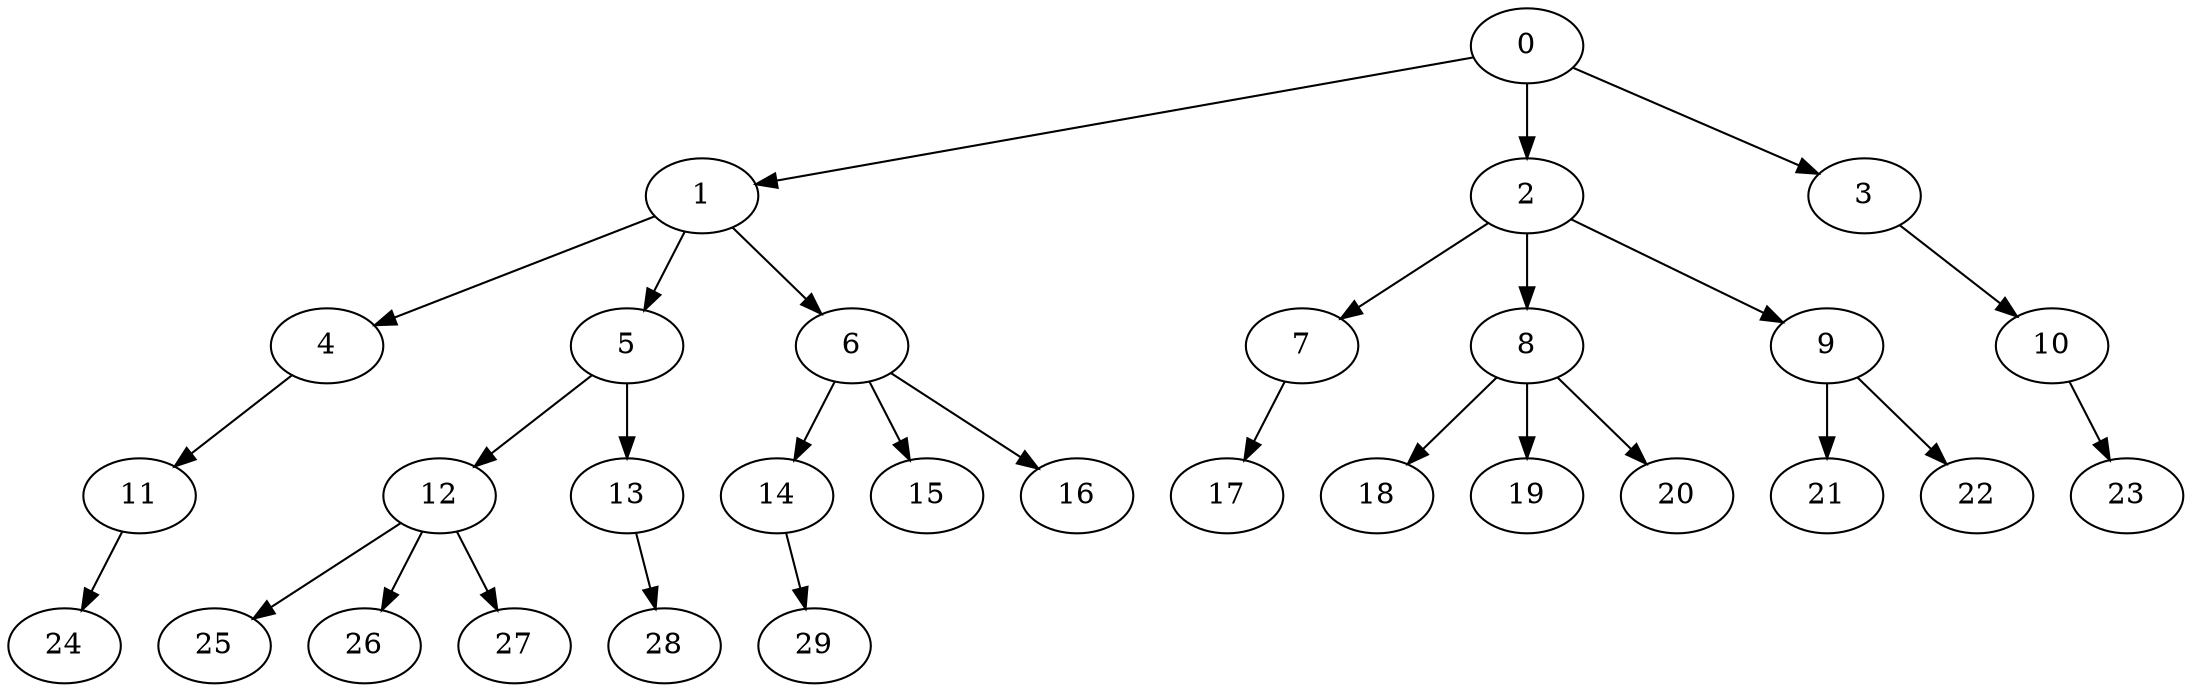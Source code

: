 digraph "OutTree-Unbalanced-MaxBf-3_Nodes_30_CCR_0.10_WeightType_Random" {
	0	 [Weight=86];
	1	 [Weight=76];
	0 -> 1	 [Weight=3];
	2	 [Weight=38];
	0 -> 2	 [Weight=2];
	3	 [Weight=48];
	0 -> 3	 [Weight=4];
	4	 [Weight=95];
	1 -> 4	 [Weight=4];
	5	 [Weight=38];
	1 -> 5	 [Weight=6];
	6	 [Weight=76];
	1 -> 6	 [Weight=7];
	7	 [Weight=48];
	2 -> 7	 [Weight=10];
	8	 [Weight=67];
	2 -> 8	 [Weight=3];
	9	 [Weight=19];
	2 -> 9	 [Weight=6];
	10	 [Weight=29];
	3 -> 10	 [Weight=2];
	11	 [Weight=57];
	4 -> 11	 [Weight=4];
	12	 [Weight=29];
	5 -> 12	 [Weight=9];
	13	 [Weight=38];
	5 -> 13	 [Weight=4];
	14	 [Weight=67];
	6 -> 14	 [Weight=9];
	15	 [Weight=29];
	6 -> 15	 [Weight=9];
	16	 [Weight=86];
	6 -> 16	 [Weight=9];
	17	 [Weight=67];
	7 -> 17	 [Weight=7];
	18	 [Weight=76];
	8 -> 18	 [Weight=6];
	19	 [Weight=95];
	8 -> 19	 [Weight=10];
	20	 [Weight=67];
	8 -> 20	 [Weight=7];
	21	 [Weight=57];
	9 -> 21	 [Weight=3];
	22	 [Weight=38];
	9 -> 22	 [Weight=9];
	23	 [Weight=19];
	10 -> 23	 [Weight=4];
	24	 [Weight=86];
	11 -> 24	 [Weight=3];
	25	 [Weight=29];
	12 -> 25	 [Weight=4];
	26	 [Weight=57];
	12 -> 26	 [Weight=9];
	27	 [Weight=48];
	12 -> 27	 [Weight=5];
	28	 [Weight=67];
	13 -> 28	 [Weight=4];
	29	 [Weight=29];
	14 -> 29	 [Weight=4];
}
